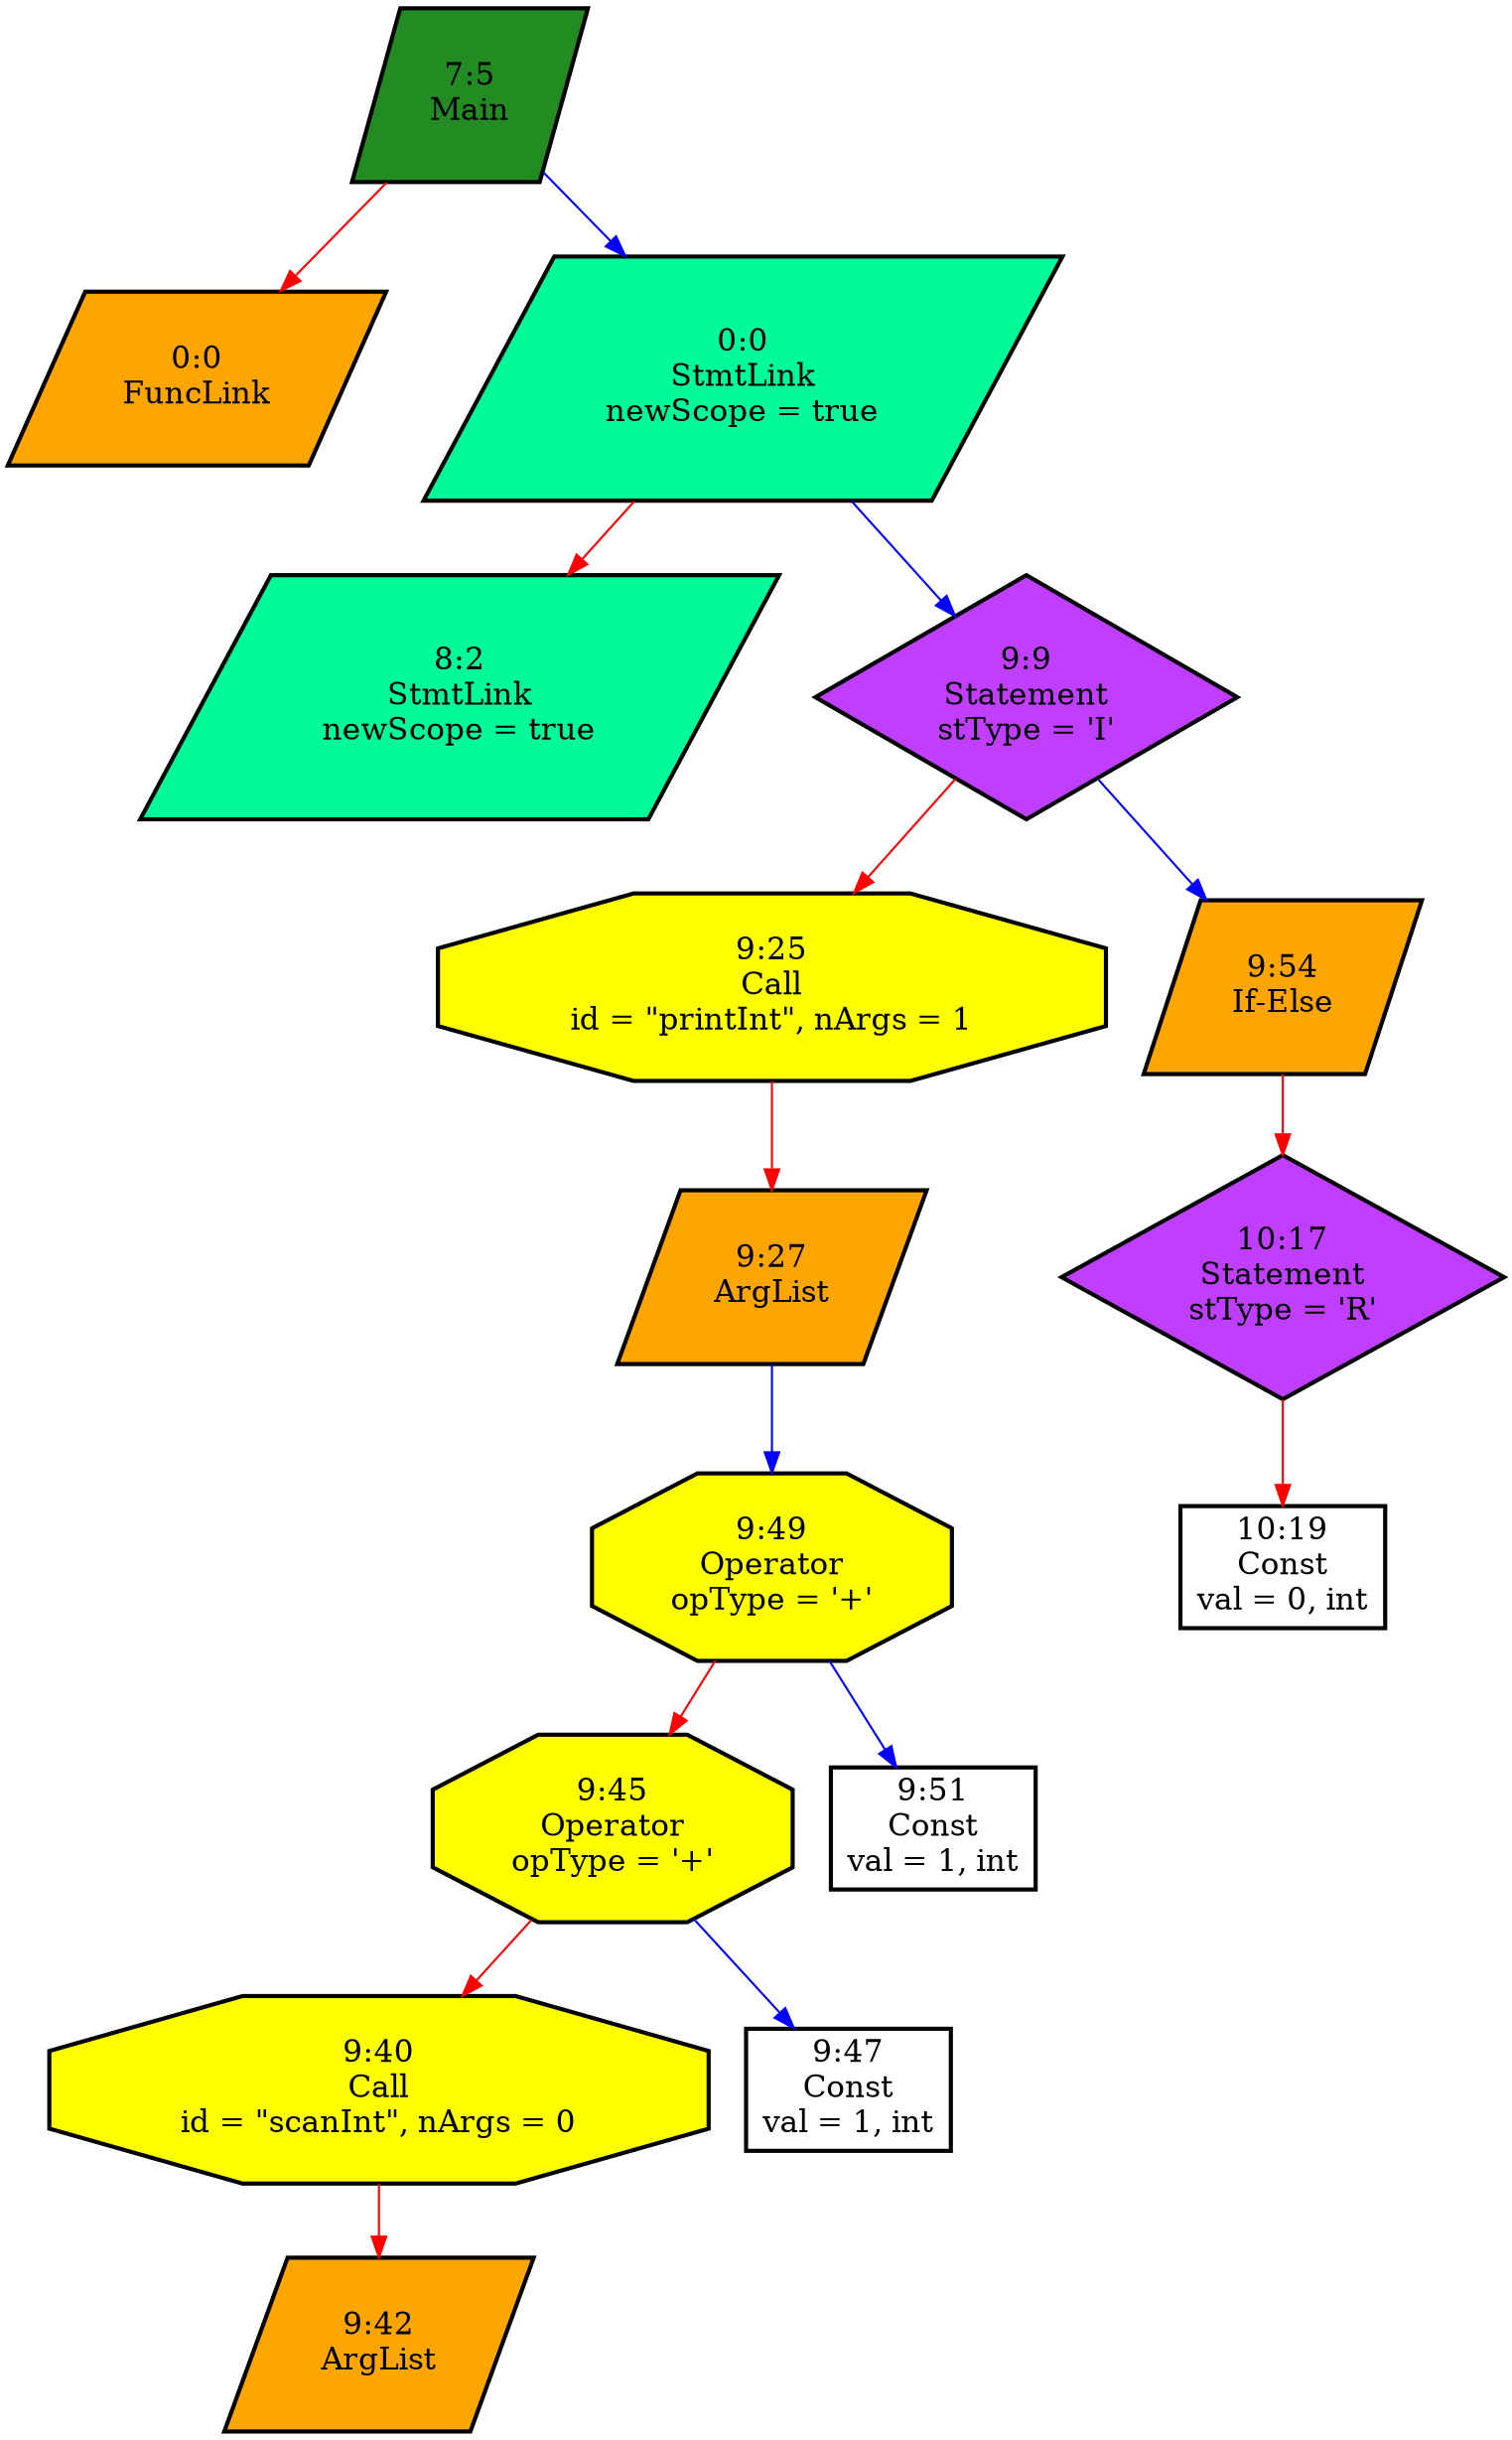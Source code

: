 digraph
{
dpi = 400;
v0x556b1b941500[label = "7:5\nMain", shape = "parallelogram", fillcolor = "forestgreen", style = "filled, bold", fontsize = 15];
v0x556b1b941500->v0x556b1b941e80 [color = "red"]
v0x556b1b941e80[label = "0:0\nFuncLink", shape = "parallelogram", fillcolor = "orange", style = "filled, bold", fontsize = 15];
v0x556b1b941500->v0x556b1b941cf0 [color = "blue"]
v0x556b1b941cf0[label = "0:0\nStmtLink\nnewScope = true", shape = "parallelogram", fillcolor = "mediumspringgreen", style = "filled, bold", fontsize = 15];
v0x556b1b941cf0->v0x556b1b941550 [color = "red"]
v0x556b1b941550[label = "8:2\nStmtLink\nnewScope = true", shape = "parallelogram", fillcolor = "mediumspringgreen", style = "filled, bold", fontsize = 15];
v0x556b1b941cf0->v0x556b1b941620 [color = "blue"]
v0x556b1b941620[label = "9:9\nStatement\nstType = 'I'", shape = "diamond", style = "filled, bold", fillcolor = "darkorchid1", fontsize = 15];
v0x556b1b941620->v0x556b1b941760 [color = "red"]
v0x556b1b941760[label = "9:25\nCall\nid = \"printInt\", nArgs = 1", shape = "octagon", style = "filled, bold", fillcolor = "yellow", fontsize = 15];
v0x556b1b941760->v0x556b1b9417b0 [color = "red"]
v0x556b1b9417b0[label = "9:27\nArgList", shape = "parallelogram", fillcolor = "orange", style = "filled, bold", fontsize = 15];
v0x556b1b9417b0->v0x556b1b941aa0 [color = "blue"]
v0x556b1b941aa0[label = "9:49\nOperator\nopType = '+'", shape = "octagon", style = "filled, bold", fillcolor = "yellow", fontsize = 15];
v0x556b1b941aa0->v0x556b1b941a00 [color = "red"]
v0x556b1b941a00[label = "9:45\nOperator\nopType = '+'", shape = "octagon", style = "filled, bold", fillcolor = "yellow", fontsize = 15];
v0x556b1b941a00->v0x556b1b941910 [color = "red"]
v0x556b1b941910[label = "9:40\nCall\nid = \"scanInt\", nArgs = 0", shape = "octagon", style = "filled, bold", fillcolor = "yellow", fontsize = 15];
v0x556b1b941910->v0x556b1b941960 [color = "red"]
v0x556b1b941960[label = "9:42\nArgList", shape = "parallelogram", fillcolor = "orange", style = "filled, bold", fontsize = 15];
v0x556b1b941a00->v0x556b1b941a50 [color = "blue"]
v0x556b1b941a50[label = "9:47\nConst\nval = 1, int", shape = "record", style = "bold", fontsize = 15];
v0x556b1b941aa0->v0x556b1b941af0 [color = "blue"]
v0x556b1b941af0[label = "9:51\nConst\nval = 1, int", shape = "record", style = "bold", fontsize = 15];
v0x556b1b941620->v0x556b1b941ca0 [color = "blue"]
v0x556b1b941ca0[label = "9:54\nIf-Else", shape = "parallelogram", fillcolor = "orange", style = "filled, bold", fontsize = 15];
v0x556b1b941ca0->v0x556b1b941d40 [color = "red"]
v0x556b1b941d40[label = "10:17\nStatement\nstType = 'R'", shape = "diamond", style = "filled, bold", fillcolor = "darkorchid1", fontsize = 15];
v0x556b1b941d40->v0x556b1b941d90 [color = "red"]
v0x556b1b941d90[label = "10:19\nConst\nval = 0, int", shape = "record", style = "bold", fontsize = 15];
}